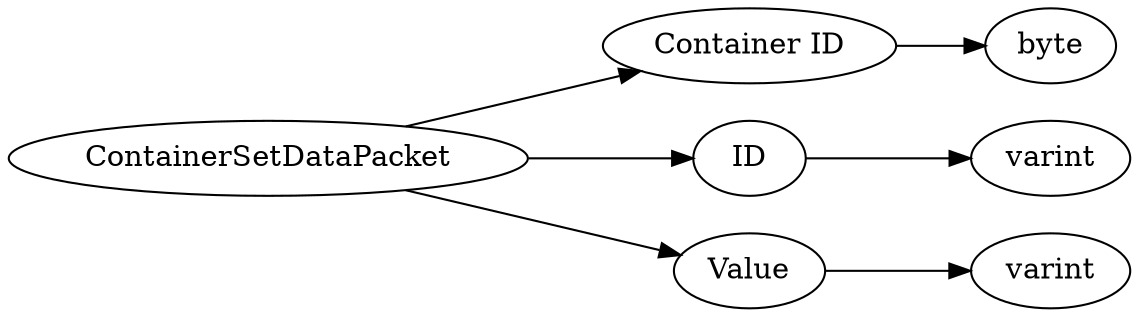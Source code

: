 digraph "ContainerSetDataPacket" {
rankdir = LR
0
0 -> 1
1 -> 2
0 -> 3
3 -> 4
0 -> 5
5 -> 6

0 [label="ContainerSetDataPacket",comment="name: \"ContainerSetDataPacket\", typeName: \"\", id: 0, branchId: 51, recurseId: -1, attributes: 0, notes: \"\""];
1 [label="Container ID",comment="name: \"Container ID\", typeName: \"\", id: 1, branchId: 0, recurseId: -1, attributes: 0, notes: \"\""];
2 [label="byte",comment="name: \"byte\", typeName: \"\", id: 2, branchId: 0, recurseId: -1, attributes: 512, notes: \"\""];
3 [label="ID",comment="name: \"ID\", typeName: \"\", id: 3, branchId: 0, recurseId: -1, attributes: 0, notes: \"\""];
4 [label="varint",comment="name: \"varint\", typeName: \"\", id: 4, branchId: 0, recurseId: -1, attributes: 512, notes: \"\""];
5 [label="Value",comment="name: \"Value\", typeName: \"\", id: 5, branchId: 0, recurseId: -1, attributes: 0, notes: \"\""];
6 [label="varint",comment="name: \"varint\", typeName: \"\", id: 6, branchId: 0, recurseId: -1, attributes: 512, notes: \"\""];
{ rank = max;2;4;6}

}
